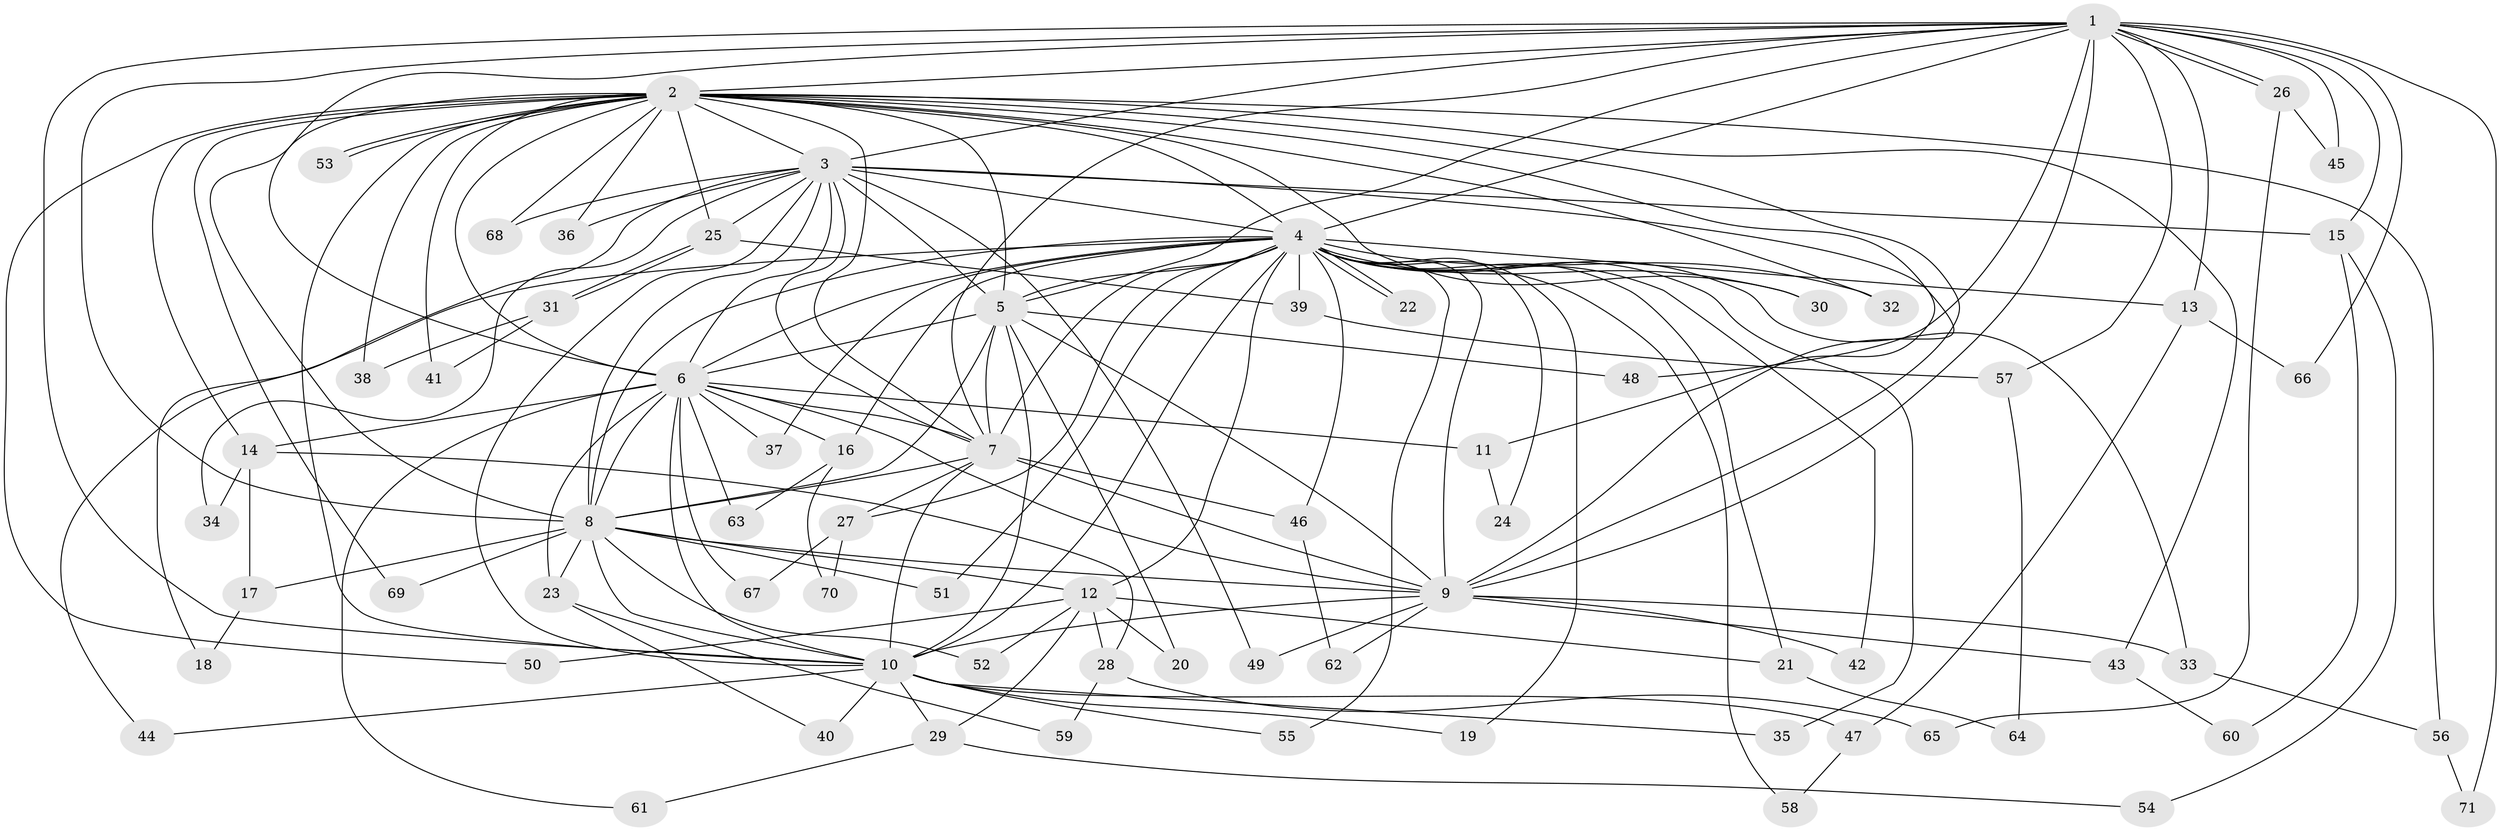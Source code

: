 // Generated by graph-tools (version 1.1) at 2025/49/03/09/25 03:49:45]
// undirected, 71 vertices, 167 edges
graph export_dot {
graph [start="1"]
  node [color=gray90,style=filled];
  1;
  2;
  3;
  4;
  5;
  6;
  7;
  8;
  9;
  10;
  11;
  12;
  13;
  14;
  15;
  16;
  17;
  18;
  19;
  20;
  21;
  22;
  23;
  24;
  25;
  26;
  27;
  28;
  29;
  30;
  31;
  32;
  33;
  34;
  35;
  36;
  37;
  38;
  39;
  40;
  41;
  42;
  43;
  44;
  45;
  46;
  47;
  48;
  49;
  50;
  51;
  52;
  53;
  54;
  55;
  56;
  57;
  58;
  59;
  60;
  61;
  62;
  63;
  64;
  65;
  66;
  67;
  68;
  69;
  70;
  71;
  1 -- 2;
  1 -- 3;
  1 -- 4;
  1 -- 5;
  1 -- 6;
  1 -- 7;
  1 -- 8;
  1 -- 9;
  1 -- 10;
  1 -- 13;
  1 -- 15;
  1 -- 26;
  1 -- 26;
  1 -- 45;
  1 -- 48;
  1 -- 57;
  1 -- 66;
  1 -- 71;
  2 -- 3;
  2 -- 4;
  2 -- 5;
  2 -- 6;
  2 -- 7;
  2 -- 8;
  2 -- 9;
  2 -- 10;
  2 -- 11;
  2 -- 14;
  2 -- 25;
  2 -- 30;
  2 -- 32;
  2 -- 36;
  2 -- 38;
  2 -- 41;
  2 -- 43;
  2 -- 50;
  2 -- 53;
  2 -- 53;
  2 -- 56;
  2 -- 68;
  2 -- 69;
  3 -- 4;
  3 -- 5;
  3 -- 6;
  3 -- 7;
  3 -- 8;
  3 -- 9;
  3 -- 10;
  3 -- 15;
  3 -- 18;
  3 -- 25;
  3 -- 34;
  3 -- 36;
  3 -- 49;
  3 -- 68;
  4 -- 5;
  4 -- 6;
  4 -- 7;
  4 -- 8;
  4 -- 9;
  4 -- 10;
  4 -- 12;
  4 -- 13;
  4 -- 16;
  4 -- 19;
  4 -- 21;
  4 -- 22;
  4 -- 22;
  4 -- 24;
  4 -- 27;
  4 -- 30;
  4 -- 32;
  4 -- 33;
  4 -- 35;
  4 -- 37;
  4 -- 39;
  4 -- 42;
  4 -- 44;
  4 -- 46;
  4 -- 51;
  4 -- 55;
  4 -- 58;
  5 -- 6;
  5 -- 7;
  5 -- 8;
  5 -- 9;
  5 -- 10;
  5 -- 20;
  5 -- 48;
  6 -- 7;
  6 -- 8;
  6 -- 9;
  6 -- 10;
  6 -- 11;
  6 -- 14;
  6 -- 16;
  6 -- 23;
  6 -- 37;
  6 -- 61;
  6 -- 63;
  6 -- 67;
  7 -- 8;
  7 -- 9;
  7 -- 10;
  7 -- 27;
  7 -- 46;
  8 -- 9;
  8 -- 10;
  8 -- 12;
  8 -- 17;
  8 -- 23;
  8 -- 51;
  8 -- 52;
  8 -- 69;
  9 -- 10;
  9 -- 33;
  9 -- 42;
  9 -- 43;
  9 -- 49;
  9 -- 62;
  10 -- 19;
  10 -- 29;
  10 -- 35;
  10 -- 40;
  10 -- 44;
  10 -- 47;
  10 -- 55;
  11 -- 24;
  12 -- 20;
  12 -- 21;
  12 -- 28;
  12 -- 29;
  12 -- 50;
  12 -- 52;
  13 -- 47;
  13 -- 66;
  14 -- 17;
  14 -- 28;
  14 -- 34;
  15 -- 54;
  15 -- 60;
  16 -- 63;
  16 -- 70;
  17 -- 18;
  21 -- 64;
  23 -- 40;
  23 -- 59;
  25 -- 31;
  25 -- 31;
  25 -- 39;
  26 -- 45;
  26 -- 65;
  27 -- 67;
  27 -- 70;
  28 -- 59;
  28 -- 65;
  29 -- 54;
  29 -- 61;
  31 -- 38;
  31 -- 41;
  33 -- 56;
  39 -- 57;
  43 -- 60;
  46 -- 62;
  47 -- 58;
  56 -- 71;
  57 -- 64;
}

